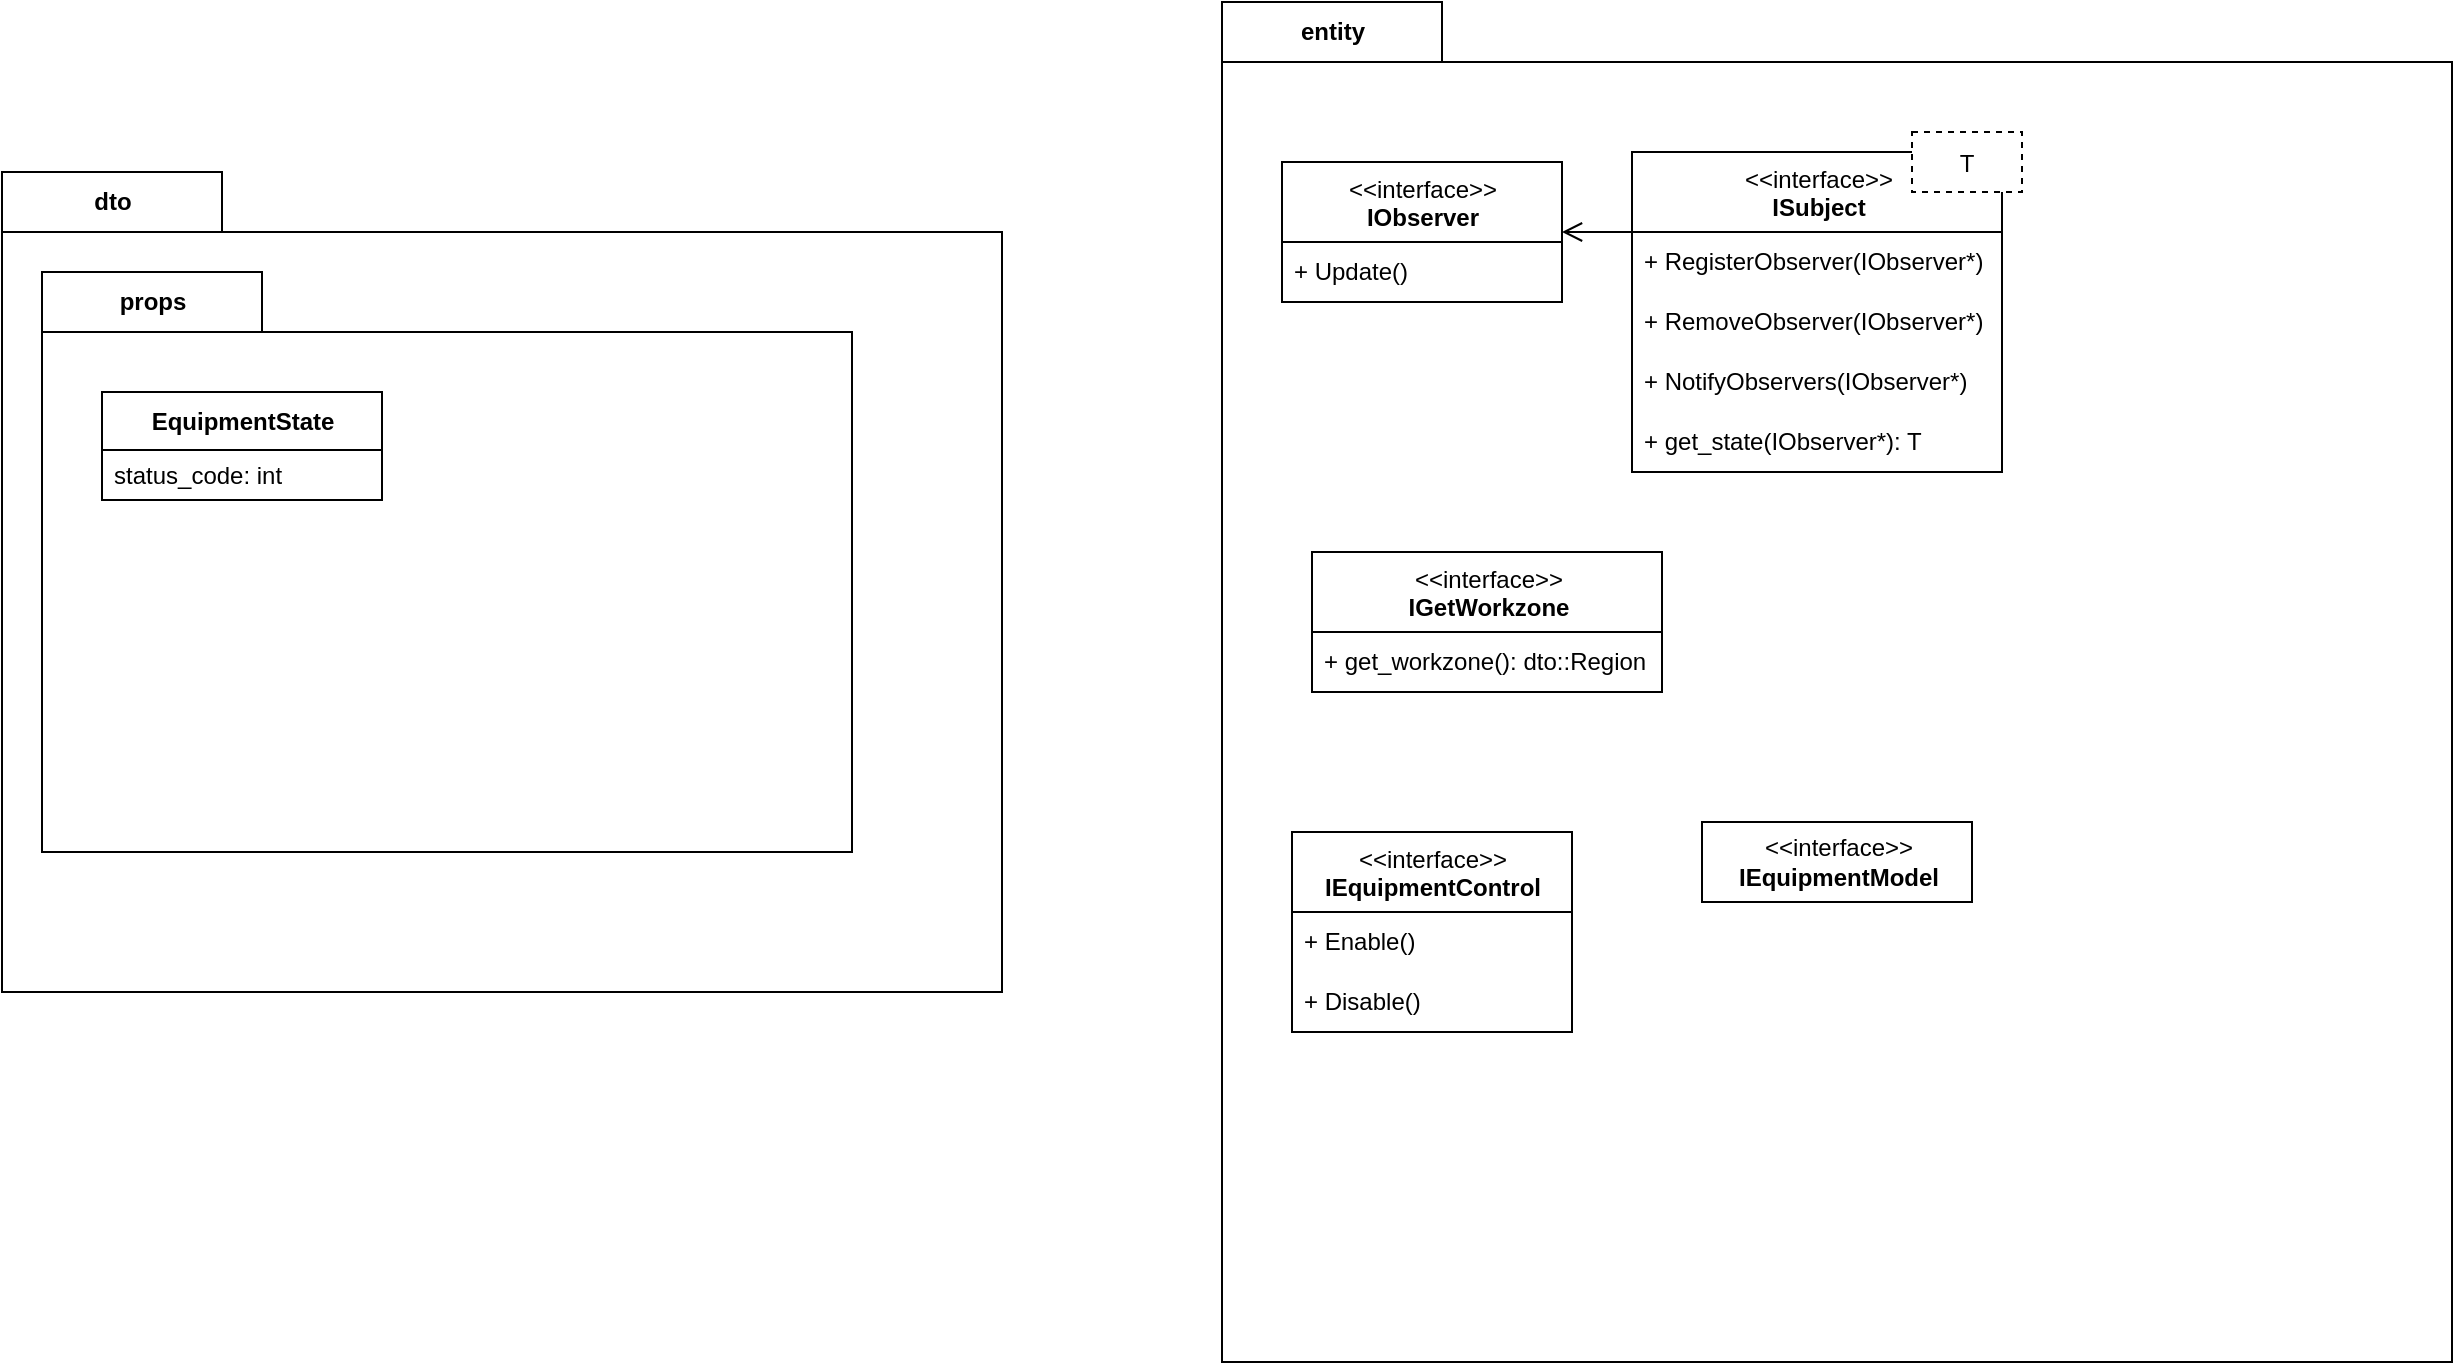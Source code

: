 <mxfile version="20.8.15" type="github">
  <diagram id="BSvvlF2itBEg5UPY4RQk" name="Страница 1">
    <mxGraphModel dx="1750" dy="2124" grid="1" gridSize="5" guides="1" tooltips="1" connect="1" arrows="1" fold="1" page="1" pageScale="1" pageWidth="1654" pageHeight="1169" background="#ffffff" math="0" shadow="0">
      <root>
        <mxCell id="0" />
        <mxCell id="1" parent="0" />
        <mxCell id="Jw-inzQ3Dak3BCcDKrOa-17" value="entity" style="shape=folder;fontStyle=1;tabWidth=110;tabHeight=30;tabPosition=left;html=1;boundedLbl=1;labelInHeader=1;container=1;collapsible=0;recursiveResize=0;movable=0;resizable=0;rotatable=0;deletable=0;editable=0;connectable=0;" vertex="1" parent="1">
          <mxGeometry x="650" y="-25" width="615" height="680" as="geometry" />
        </mxCell>
        <mxCell id="Jw-inzQ3Dak3BCcDKrOa-19" value="&amp;lt;&amp;lt;interface&amp;gt;&amp;gt;&lt;br style=&quot;border-color: var(--border-color);&quot;&gt;&lt;b style=&quot;border-color: var(--border-color);&quot;&gt;IEquipmentControl&lt;/b&gt;" style="swimlane;fontStyle=0;align=center;verticalAlign=top;childLayout=stackLayout;horizontal=1;startSize=40;horizontalStack=0;resizeParent=1;resizeParentMax=0;resizeLast=0;collapsible=0;marginBottom=0;html=1;" vertex="1" parent="Jw-inzQ3Dak3BCcDKrOa-17">
          <mxGeometry x="35" y="415" width="140" height="100" as="geometry" />
        </mxCell>
        <mxCell id="Jw-inzQ3Dak3BCcDKrOa-20" value="+ Enable()" style="text;html=1;strokeColor=none;fillColor=none;align=left;verticalAlign=middle;spacingLeft=4;spacingRight=4;overflow=hidden;rotatable=0;points=[[0,0.5],[1,0.5]];portConstraint=eastwest;" vertex="1" parent="Jw-inzQ3Dak3BCcDKrOa-19">
          <mxGeometry y="40" width="140" height="30" as="geometry" />
        </mxCell>
        <mxCell id="Jw-inzQ3Dak3BCcDKrOa-21" value="+ Disable()" style="text;html=1;strokeColor=none;fillColor=none;align=left;verticalAlign=middle;spacingLeft=4;spacingRight=4;overflow=hidden;rotatable=0;points=[[0,0.5],[1,0.5]];portConstraint=eastwest;" vertex="1" parent="Jw-inzQ3Dak3BCcDKrOa-19">
          <mxGeometry y="70" width="140" height="30" as="geometry" />
        </mxCell>
        <mxCell id="Jw-inzQ3Dak3BCcDKrOa-43" value="&amp;lt;&amp;lt;interface&amp;gt;&amp;gt;&lt;br style=&quot;border-color: var(--border-color);&quot;&gt;&lt;b style=&quot;border-color: var(--border-color);&quot;&gt;IObserver&lt;/b&gt;" style="swimlane;fontStyle=0;align=center;verticalAlign=top;childLayout=stackLayout;horizontal=1;startSize=40;horizontalStack=0;resizeParent=1;resizeParentMax=0;resizeLast=0;collapsible=0;marginBottom=0;html=1;movable=0;resizable=0;rotatable=0;deletable=0;editable=0;connectable=0;" vertex="1" parent="Jw-inzQ3Dak3BCcDKrOa-17">
          <mxGeometry x="30" y="80" width="140" height="70" as="geometry" />
        </mxCell>
        <mxCell id="Jw-inzQ3Dak3BCcDKrOa-44" value="+ Update()" style="text;html=1;strokeColor=none;fillColor=none;align=left;verticalAlign=middle;spacingLeft=4;spacingRight=4;overflow=hidden;rotatable=0;points=[[0,0.5],[1,0.5]];portConstraint=eastwest;movable=0;resizable=0;deletable=0;editable=0;connectable=0;" vertex="1" parent="Jw-inzQ3Dak3BCcDKrOa-43">
          <mxGeometry y="40" width="140" height="30" as="geometry" />
        </mxCell>
        <mxCell id="Jw-inzQ3Dak3BCcDKrOa-42" value="" style="group;movable=0;resizable=0;rotatable=0;deletable=0;editable=0;connectable=0;" vertex="1" connectable="0" parent="Jw-inzQ3Dak3BCcDKrOa-17">
          <mxGeometry x="205" y="65" width="195" height="170" as="geometry" />
        </mxCell>
        <mxCell id="Jw-inzQ3Dak3BCcDKrOa-35" value="&amp;lt;&amp;lt;interface&amp;gt;&amp;gt;&lt;br style=&quot;border-color: var(--border-color);&quot;&gt;&lt;b style=&quot;border-color: var(--border-color);&quot;&gt;ISubject&lt;/b&gt;" style="swimlane;fontStyle=0;align=center;verticalAlign=top;childLayout=stackLayout;horizontal=1;startSize=40;horizontalStack=0;resizeParent=1;resizeParentMax=0;resizeLast=0;collapsible=0;marginBottom=0;html=1;movable=0;resizable=0;rotatable=0;deletable=0;editable=0;connectable=0;" vertex="1" parent="Jw-inzQ3Dak3BCcDKrOa-42">
          <mxGeometry y="10" width="185" height="160" as="geometry" />
        </mxCell>
        <mxCell id="Jw-inzQ3Dak3BCcDKrOa-36" value="+ RegisterObserver(IObserver*)" style="text;html=1;strokeColor=none;fillColor=none;align=left;verticalAlign=middle;spacingLeft=4;spacingRight=4;overflow=hidden;rotatable=0;points=[[0,0.5],[1,0.5]];portConstraint=eastwest;movable=0;resizable=0;deletable=0;editable=0;connectable=0;" vertex="1" parent="Jw-inzQ3Dak3BCcDKrOa-35">
          <mxGeometry y="40" width="185" height="30" as="geometry" />
        </mxCell>
        <mxCell id="Jw-inzQ3Dak3BCcDKrOa-38" value="+ RemoveObserver(IObserver*)" style="text;html=1;strokeColor=none;fillColor=none;align=left;verticalAlign=middle;spacingLeft=4;spacingRight=4;overflow=hidden;rotatable=0;points=[[0,0.5],[1,0.5]];portConstraint=eastwest;movable=0;resizable=0;deletable=0;editable=0;connectable=0;" vertex="1" parent="Jw-inzQ3Dak3BCcDKrOa-35">
          <mxGeometry y="70" width="185" height="30" as="geometry" />
        </mxCell>
        <mxCell id="Jw-inzQ3Dak3BCcDKrOa-39" value="+ NotifyObservers(IObserver*)" style="text;html=1;strokeColor=none;fillColor=none;align=left;verticalAlign=middle;spacingLeft=4;spacingRight=4;overflow=hidden;rotatable=0;points=[[0,0.5],[1,0.5]];portConstraint=eastwest;movable=0;resizable=0;deletable=0;editable=0;connectable=0;" vertex="1" parent="Jw-inzQ3Dak3BCcDKrOa-35">
          <mxGeometry y="100" width="185" height="30" as="geometry" />
        </mxCell>
        <mxCell id="Jw-inzQ3Dak3BCcDKrOa-40" value="+ get_state(IObserver*): T" style="text;html=1;strokeColor=none;fillColor=none;align=left;verticalAlign=middle;spacingLeft=4;spacingRight=4;overflow=hidden;rotatable=0;points=[[0,0.5],[1,0.5]];portConstraint=eastwest;movable=0;resizable=0;deletable=0;editable=0;connectable=0;" vertex="1" parent="Jw-inzQ3Dak3BCcDKrOa-35">
          <mxGeometry y="130" width="185" height="30" as="geometry" />
        </mxCell>
        <mxCell id="Jw-inzQ3Dak3BCcDKrOa-41" value="T" style="fontStyle=0;dashed=1;movable=0;resizable=0;rotatable=0;deletable=0;editable=0;connectable=0;" vertex="1" parent="Jw-inzQ3Dak3BCcDKrOa-42">
          <mxGeometry x="140" width="55" height="30" as="geometry" />
        </mxCell>
        <mxCell id="Jw-inzQ3Dak3BCcDKrOa-46" value="" style="endArrow=open;startArrow=none;endFill=0;startFill=0;endSize=8;html=1;verticalAlign=bottom;labelBackgroundColor=none;strokeWidth=1;rounded=0;entryX=1;entryY=0.5;entryDx=0;entryDy=0;exitX=0;exitY=0.25;exitDx=0;exitDy=0;movable=0;resizable=0;rotatable=0;deletable=0;editable=0;connectable=0;" edge="1" parent="Jw-inzQ3Dak3BCcDKrOa-17" source="Jw-inzQ3Dak3BCcDKrOa-35" target="Jw-inzQ3Dak3BCcDKrOa-43">
          <mxGeometry width="160" relative="1" as="geometry">
            <mxPoint x="205" y="120" as="sourcePoint" />
            <mxPoint x="305" y="130" as="targetPoint" />
          </mxGeometry>
        </mxCell>
        <mxCell id="Jw-inzQ3Dak3BCcDKrOa-49" value="&amp;lt;&amp;lt;interface&amp;gt;&amp;gt;&lt;br&gt;&lt;b&gt;IEquipmentModel&lt;/b&gt;" style="html=1;align=center;verticalAlign=middle;dashed=0;" vertex="1" parent="Jw-inzQ3Dak3BCcDKrOa-17">
          <mxGeometry x="240" y="410" width="135" height="40" as="geometry" />
        </mxCell>
        <mxCell id="Jw-inzQ3Dak3BCcDKrOa-50" value="&amp;lt;&amp;lt;interface&amp;gt;&amp;gt;&lt;br style=&quot;border-color: var(--border-color);&quot;&gt;&lt;b style=&quot;border-color: var(--border-color);&quot;&gt;IGetWorkzone&lt;/b&gt;" style="swimlane;fontStyle=0;align=center;verticalAlign=top;childLayout=stackLayout;horizontal=1;startSize=40;horizontalStack=0;resizeParent=1;resizeParentMax=0;resizeLast=0;collapsible=0;marginBottom=0;html=1;" vertex="1" parent="Jw-inzQ3Dak3BCcDKrOa-17">
          <mxGeometry x="45" y="275" width="175" height="70" as="geometry" />
        </mxCell>
        <mxCell id="Jw-inzQ3Dak3BCcDKrOa-51" value="+&amp;nbsp;get_workzone&lt;span style=&quot;background-color: initial;&quot;&gt;(): dto::Region&lt;/span&gt;" style="text;html=1;strokeColor=none;fillColor=none;align=left;verticalAlign=middle;spacingLeft=4;spacingRight=4;overflow=hidden;rotatable=0;points=[[0,0.5],[1,0.5]];portConstraint=eastwest;" vertex="1" parent="Jw-inzQ3Dak3BCcDKrOa-50">
          <mxGeometry y="40" width="175" height="30" as="geometry" />
        </mxCell>
        <mxCell id="Jw-inzQ3Dak3BCcDKrOa-25" value="dto" style="shape=folder;fontStyle=1;tabWidth=110;tabHeight=30;tabPosition=left;html=1;boundedLbl=1;labelInHeader=1;container=1;collapsible=0;recursiveResize=0;" vertex="1" parent="1">
          <mxGeometry x="40" y="60" width="500" height="410" as="geometry" />
        </mxCell>
        <mxCell id="Jw-inzQ3Dak3BCcDKrOa-30" value="props" style="shape=folder;fontStyle=1;tabWidth=110;tabHeight=30;tabPosition=left;html=1;boundedLbl=1;labelInHeader=1;container=1;collapsible=0;recursiveResize=0;" vertex="1" parent="Jw-inzQ3Dak3BCcDKrOa-25">
          <mxGeometry x="20" y="50" width="405" height="290" as="geometry" />
        </mxCell>
        <mxCell id="Jw-inzQ3Dak3BCcDKrOa-32" value="EquipmentState" style="swimlane;fontStyle=1;align=center;verticalAlign=middle;childLayout=stackLayout;horizontal=1;startSize=29;horizontalStack=0;resizeParent=1;resizeParentMax=0;resizeLast=0;collapsible=0;marginBottom=0;html=1;" vertex="1" parent="Jw-inzQ3Dak3BCcDKrOa-30">
          <mxGeometry x="30" y="60" width="140" height="54" as="geometry" />
        </mxCell>
        <mxCell id="Jw-inzQ3Dak3BCcDKrOa-34" value="status_code: int" style="text;html=1;strokeColor=none;fillColor=none;align=left;verticalAlign=middle;spacingLeft=4;spacingRight=4;overflow=hidden;rotatable=0;points=[[0,0.5],[1,0.5]];portConstraint=eastwest;" vertex="1" parent="Jw-inzQ3Dak3BCcDKrOa-32">
          <mxGeometry y="29" width="140" height="25" as="geometry" />
        </mxCell>
      </root>
    </mxGraphModel>
  </diagram>
</mxfile>
